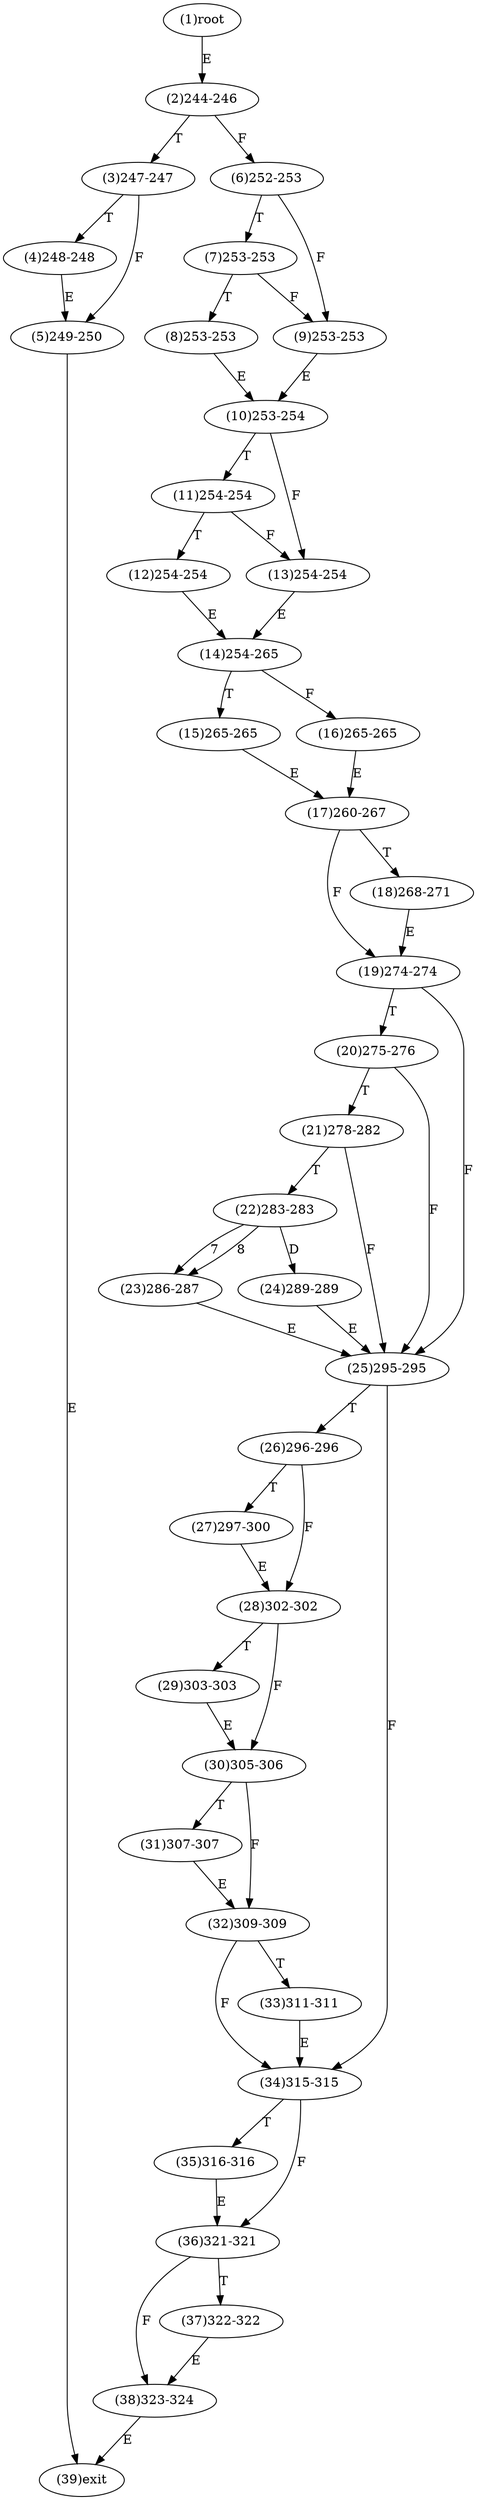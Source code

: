 digraph "" { 
1[ label="(1)root"];
2[ label="(2)244-246"];
3[ label="(3)247-247"];
4[ label="(4)248-248"];
5[ label="(5)249-250"];
6[ label="(6)252-253"];
7[ label="(7)253-253"];
8[ label="(8)253-253"];
9[ label="(9)253-253"];
10[ label="(10)253-254"];
11[ label="(11)254-254"];
12[ label="(12)254-254"];
13[ label="(13)254-254"];
14[ label="(14)254-265"];
15[ label="(15)265-265"];
17[ label="(17)260-267"];
16[ label="(16)265-265"];
19[ label="(19)274-274"];
18[ label="(18)268-271"];
21[ label="(21)278-282"];
20[ label="(20)275-276"];
23[ label="(23)286-287"];
22[ label="(22)283-283"];
25[ label="(25)295-295"];
24[ label="(24)289-289"];
27[ label="(27)297-300"];
26[ label="(26)296-296"];
29[ label="(29)303-303"];
28[ label="(28)302-302"];
31[ label="(31)307-307"];
30[ label="(30)305-306"];
34[ label="(34)315-315"];
35[ label="(35)316-316"];
32[ label="(32)309-309"];
33[ label="(33)311-311"];
38[ label="(38)323-324"];
39[ label="(39)exit"];
36[ label="(36)321-321"];
37[ label="(37)322-322"];
1->2[ label="E"];
2->6[ label="F"];
2->3[ label="T"];
3->5[ label="F"];
3->4[ label="T"];
4->5[ label="E"];
5->39[ label="E"];
6->9[ label="F"];
6->7[ label="T"];
7->9[ label="F"];
7->8[ label="T"];
8->10[ label="E"];
9->10[ label="E"];
10->13[ label="F"];
10->11[ label="T"];
11->13[ label="F"];
11->12[ label="T"];
12->14[ label="E"];
13->14[ label="E"];
14->16[ label="F"];
14->15[ label="T"];
15->17[ label="E"];
16->17[ label="E"];
17->19[ label="F"];
17->18[ label="T"];
18->19[ label="E"];
19->25[ label="F"];
19->20[ label="T"];
20->25[ label="F"];
20->21[ label="T"];
21->25[ label="F"];
21->22[ label="T"];
22->23[ label="7"];
22->23[ label="8"];
22->24[ label="D"];
23->25[ label="E"];
24->25[ label="E"];
25->34[ label="F"];
25->26[ label="T"];
26->28[ label="F"];
26->27[ label="T"];
27->28[ label="E"];
28->30[ label="F"];
28->29[ label="T"];
29->30[ label="E"];
30->32[ label="F"];
30->31[ label="T"];
31->32[ label="E"];
32->34[ label="F"];
32->33[ label="T"];
33->34[ label="E"];
34->36[ label="F"];
34->35[ label="T"];
35->36[ label="E"];
36->38[ label="F"];
36->37[ label="T"];
37->38[ label="E"];
38->39[ label="E"];
}